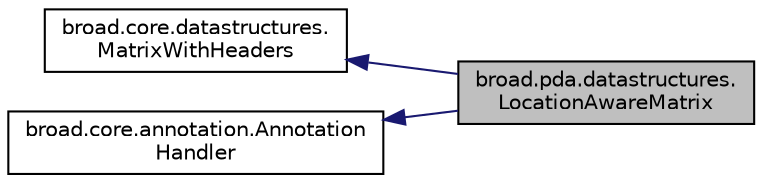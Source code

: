 digraph "broad.pda.datastructures.LocationAwareMatrix"
{
  edge [fontname="Helvetica",fontsize="10",labelfontname="Helvetica",labelfontsize="10"];
  node [fontname="Helvetica",fontsize="10",shape=record];
  rankdir="LR";
  Node1 [label="broad.pda.datastructures.\lLocationAwareMatrix",height=0.2,width=0.4,color="black", fillcolor="grey75", style="filled" fontcolor="black"];
  Node2 -> Node1 [dir="back",color="midnightblue",fontsize="10",style="solid",fontname="Helvetica"];
  Node2 [label="broad.core.datastructures.\lMatrixWithHeaders",height=0.2,width=0.4,color="black", fillcolor="white", style="filled",URL="$classbroad_1_1core_1_1datastructures_1_1_matrix_with_headers.html"];
  Node3 -> Node1 [dir="back",color="midnightblue",fontsize="10",style="solid",fontname="Helvetica"];
  Node3 [label="broad.core.annotation.Annotation\lHandler",height=0.2,width=0.4,color="black", fillcolor="white", style="filled",URL="$interfacebroad_1_1core_1_1annotation_1_1_annotation_handler.html"];
}
